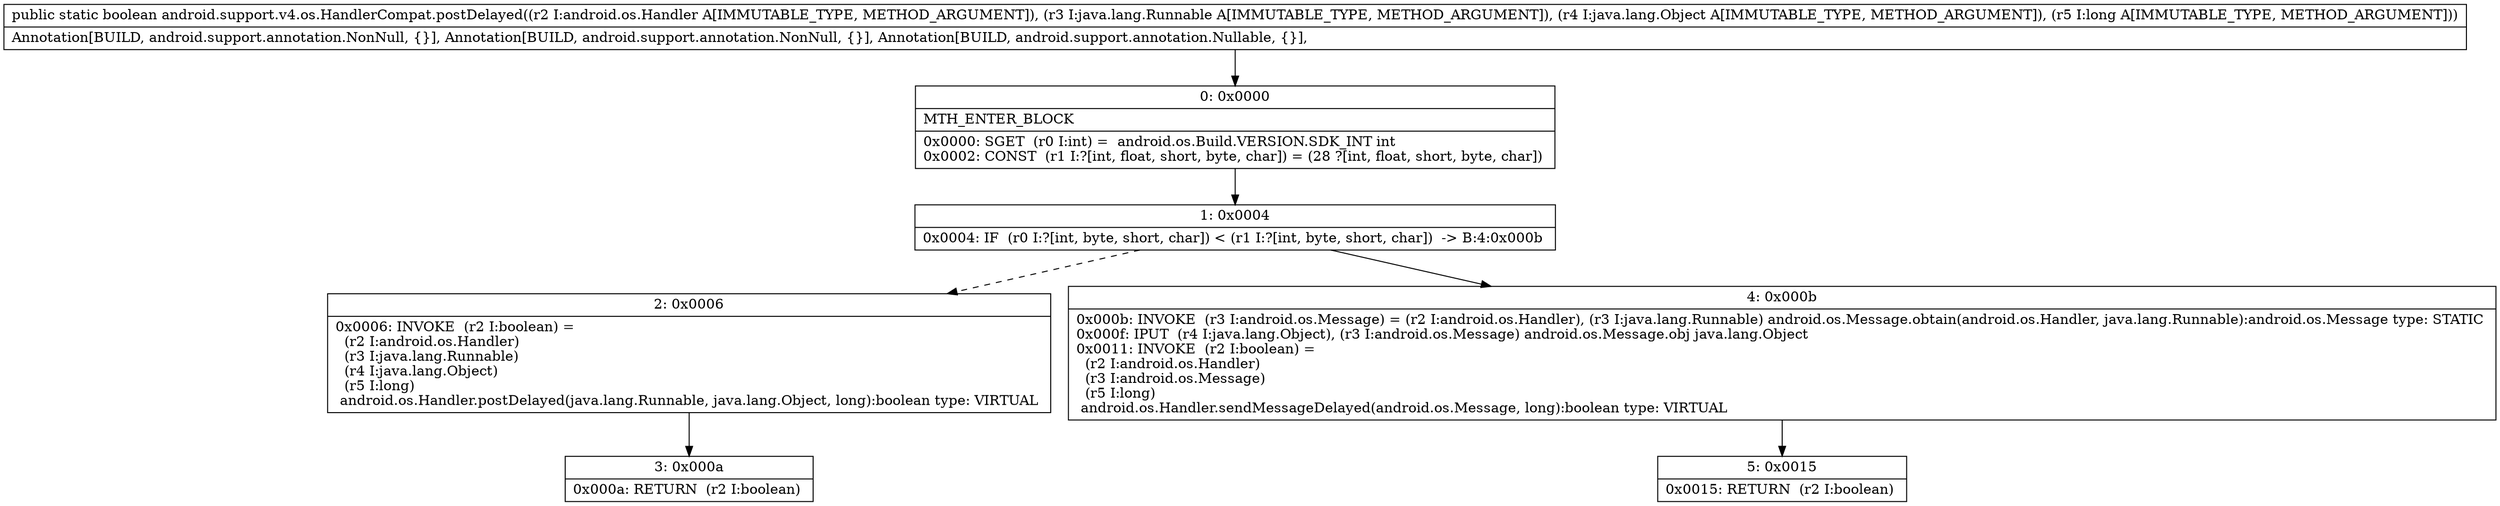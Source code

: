 digraph "CFG forandroid.support.v4.os.HandlerCompat.postDelayed(Landroid\/os\/Handler;Ljava\/lang\/Runnable;Ljava\/lang\/Object;J)Z" {
Node_0 [shape=record,label="{0\:\ 0x0000|MTH_ENTER_BLOCK\l|0x0000: SGET  (r0 I:int) =  android.os.Build.VERSION.SDK_INT int \l0x0002: CONST  (r1 I:?[int, float, short, byte, char]) = (28 ?[int, float, short, byte, char]) \l}"];
Node_1 [shape=record,label="{1\:\ 0x0004|0x0004: IF  (r0 I:?[int, byte, short, char]) \< (r1 I:?[int, byte, short, char])  \-\> B:4:0x000b \l}"];
Node_2 [shape=record,label="{2\:\ 0x0006|0x0006: INVOKE  (r2 I:boolean) = \l  (r2 I:android.os.Handler)\l  (r3 I:java.lang.Runnable)\l  (r4 I:java.lang.Object)\l  (r5 I:long)\l android.os.Handler.postDelayed(java.lang.Runnable, java.lang.Object, long):boolean type: VIRTUAL \l}"];
Node_3 [shape=record,label="{3\:\ 0x000a|0x000a: RETURN  (r2 I:boolean) \l}"];
Node_4 [shape=record,label="{4\:\ 0x000b|0x000b: INVOKE  (r3 I:android.os.Message) = (r2 I:android.os.Handler), (r3 I:java.lang.Runnable) android.os.Message.obtain(android.os.Handler, java.lang.Runnable):android.os.Message type: STATIC \l0x000f: IPUT  (r4 I:java.lang.Object), (r3 I:android.os.Message) android.os.Message.obj java.lang.Object \l0x0011: INVOKE  (r2 I:boolean) = \l  (r2 I:android.os.Handler)\l  (r3 I:android.os.Message)\l  (r5 I:long)\l android.os.Handler.sendMessageDelayed(android.os.Message, long):boolean type: VIRTUAL \l}"];
Node_5 [shape=record,label="{5\:\ 0x0015|0x0015: RETURN  (r2 I:boolean) \l}"];
MethodNode[shape=record,label="{public static boolean android.support.v4.os.HandlerCompat.postDelayed((r2 I:android.os.Handler A[IMMUTABLE_TYPE, METHOD_ARGUMENT]), (r3 I:java.lang.Runnable A[IMMUTABLE_TYPE, METHOD_ARGUMENT]), (r4 I:java.lang.Object A[IMMUTABLE_TYPE, METHOD_ARGUMENT]), (r5 I:long A[IMMUTABLE_TYPE, METHOD_ARGUMENT]))  | Annotation[BUILD, android.support.annotation.NonNull, \{\}], Annotation[BUILD, android.support.annotation.NonNull, \{\}], Annotation[BUILD, android.support.annotation.Nullable, \{\}], \l}"];
MethodNode -> Node_0;
Node_0 -> Node_1;
Node_1 -> Node_2[style=dashed];
Node_1 -> Node_4;
Node_2 -> Node_3;
Node_4 -> Node_5;
}

